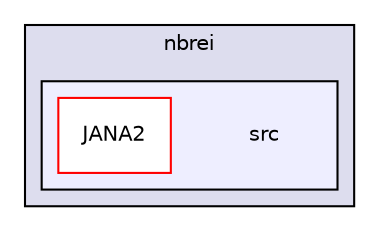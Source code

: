 digraph "/u/home/nbrei/src" {
  compound=true
  node [ fontsize="10", fontname="Helvetica"];
  edge [ labelfontsize="10", labelfontname="Helvetica"];
  subgraph clusterdir_3ea32555f84cbd8303a0c188a5be2a83 {
    graph [ bgcolor="#ddddee", pencolor="black", label="nbrei" fontname="Helvetica", fontsize="10", URL="dir_3ea32555f84cbd8303a0c188a5be2a83.html"]
  subgraph clusterdir_2ba61eee506a6fbba6670067ef46dc4e {
    graph [ bgcolor="#eeeeff", pencolor="black", label="" URL="dir_2ba61eee506a6fbba6670067ef46dc4e.html"];
    dir_2ba61eee506a6fbba6670067ef46dc4e [shape=plaintext label="src"];
    dir_cc5675f45ddd916571304b6841a134cd [shape=box label="JANA2" color="red" fillcolor="white" style="filled" URL="dir_cc5675f45ddd916571304b6841a134cd.html"];
  }
  }
}
